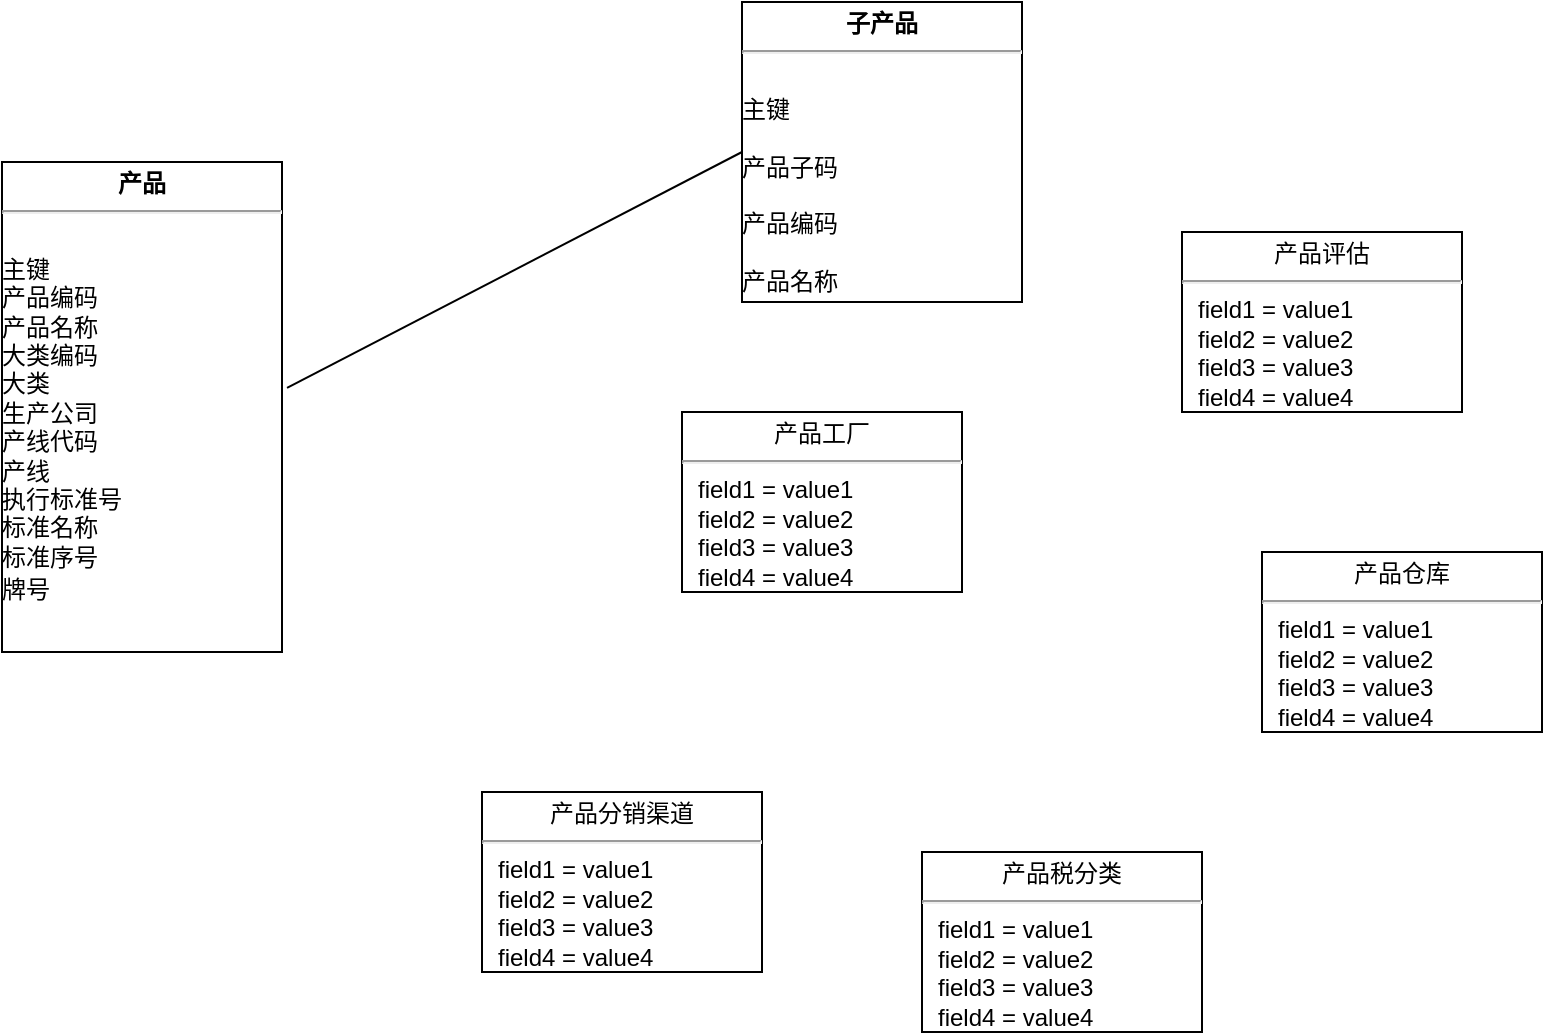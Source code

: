 <mxfile version="13.9.2" type="github">
  <diagram name="Page-1" id="a7904f86-f2b4-8e86-fa97-74104820619b">
    <mxGraphModel dx="1185" dy="662" grid="1" gridSize="10" guides="1" tooltips="1" connect="1" arrows="1" fold="1" page="1" pageScale="1" pageWidth="1100" pageHeight="850" background="#ffffff" math="0" shadow="0">
      <root>
        <mxCell id="0" />
        <mxCell id="1" parent="0" />
        <mxCell id="24794b860abc3c2d-1" value="&lt;p style=&quot;margin: 4px 0px 0px ; text-align: center&quot;&gt;&lt;b&gt;产品&lt;/b&gt;&lt;/p&gt;&lt;hr&gt;&lt;br&gt;&lt;table border=&quot;0&quot; cellpadding=&quot;0&quot; cellspacing=&quot;0&quot; width=&quot;206&quot; style=&quot;border-collapse: collapse ; width: 155pt&quot;&gt;&lt;tbody&gt;&lt;tr style=&quot;height: 14.25pt&quot;&gt;  &lt;td height=&quot;19&quot; class=&quot;xl65&quot; width=&quot;206&quot; style=&quot;height: 14.25pt ; width: 155pt&quot;&gt;主键&lt;br&gt;&lt;table border=&quot;0&quot; cellpadding=&quot;0&quot; cellspacing=&quot;0&quot; width=&quot;206&quot; style=&quot;border-collapse: collapse ; width: 155pt&quot;&gt;&lt;tbody&gt;&lt;tr style=&quot;height: 14.25pt&quot;&gt;  &lt;td height=&quot;19&quot; class=&quot;xl65&quot; width=&quot;206&quot; style=&quot;height: 14.25pt ; width: 155pt&quot;&gt;产品编码&lt;br&gt;&lt;table border=&quot;0&quot; cellpadding=&quot;0&quot; cellspacing=&quot;0&quot; width=&quot;206&quot; style=&quot;border-collapse: collapse ; width: 155pt&quot;&gt;&lt;tbody&gt;&lt;tr style=&quot;height: 14.25pt&quot;&gt;  &lt;td height=&quot;19&quot; class=&quot;xl65&quot; width=&quot;206&quot; style=&quot;height: 14.25pt ; width: 155pt&quot;&gt;产品名称&lt;br&gt;&lt;table border=&quot;0&quot; cellpadding=&quot;0&quot; cellspacing=&quot;0&quot; width=&quot;206&quot; style=&quot;border-collapse: collapse ; width: 155pt&quot;&gt;&lt;tbody&gt;&lt;tr style=&quot;height: 14.25pt&quot;&gt;  &lt;td height=&quot;19&quot; class=&quot;xl65&quot; width=&quot;206&quot; style=&quot;height: 14.25pt ; width: 155pt&quot;&gt;大类编码&lt;br&gt;&lt;table border=&quot;0&quot; cellpadding=&quot;0&quot; cellspacing=&quot;0&quot; width=&quot;206&quot; style=&quot;border-collapse: collapse ; width: 155pt&quot;&gt;&lt;tbody&gt;&lt;tr style=&quot;height: 14.25pt&quot;&gt;  &lt;td height=&quot;19&quot; class=&quot;xl65&quot; width=&quot;206&quot; style=&quot;height: 14.25pt ; width: 155pt&quot;&gt;大类&lt;br&gt;&lt;table border=&quot;0&quot; cellpadding=&quot;0&quot; cellspacing=&quot;0&quot; width=&quot;206&quot; style=&quot;border-collapse: collapse ; width: 155pt&quot;&gt;&lt;tbody&gt;&lt;tr style=&quot;height: 14.25pt&quot;&gt;  &lt;td height=&quot;19&quot; class=&quot;xl65&quot; width=&quot;206&quot; style=&quot;height: 14.25pt ; width: 155pt&quot;&gt;生产公司&lt;br&gt;&lt;table border=&quot;0&quot; cellpadding=&quot;0&quot; cellspacing=&quot;0&quot; width=&quot;206&quot; style=&quot;border-collapse: collapse ; width: 155pt&quot;&gt;&lt;tbody&gt;&lt;tr style=&quot;height: 14.25pt&quot;&gt;  &lt;td height=&quot;19&quot; class=&quot;xl65&quot; width=&quot;206&quot; style=&quot;height: 14.25pt ; width: 155pt&quot;&gt;产线代码&lt;br&gt;&lt;table border=&quot;0&quot; cellpadding=&quot;0&quot; cellspacing=&quot;0&quot; width=&quot;206&quot; style=&quot;border-collapse: collapse ; width: 155pt&quot;&gt;&lt;tbody&gt;&lt;tr style=&quot;height: 14.25pt&quot;&gt;  &lt;td height=&quot;19&quot; class=&quot;xl65&quot; width=&quot;206&quot; style=&quot;height: 14.25pt ; width: 155pt&quot;&gt;产线&lt;br&gt;&lt;table border=&quot;0&quot; cellpadding=&quot;0&quot; cellspacing=&quot;0&quot; width=&quot;206&quot; style=&quot;border-collapse: collapse ; width: 155pt&quot;&gt;&lt;tbody&gt;&lt;tr style=&quot;height: 14.25pt&quot;&gt;  &lt;td height=&quot;19&quot; class=&quot;xl65&quot; width=&quot;206&quot; style=&quot;height: 14.25pt ; width: 155pt&quot;&gt;执行标准号&lt;br&gt;&lt;table border=&quot;0&quot; cellpadding=&quot;0&quot; cellspacing=&quot;0&quot; width=&quot;206&quot; style=&quot;border-collapse: collapse ; width: 155pt&quot;&gt;&lt;tbody&gt;&lt;tr style=&quot;height: 14.25pt&quot;&gt;  &lt;td height=&quot;19&quot; class=&quot;xl65&quot; width=&quot;206&quot; style=&quot;height: 14.25pt ; width: 155pt&quot;&gt;标准名称&lt;br&gt;&lt;table border=&quot;0&quot; cellpadding=&quot;0&quot; cellspacing=&quot;0&quot; width=&quot;206&quot; style=&quot;border-collapse: collapse ; width: 155pt&quot;&gt;&lt;tbody&gt;&lt;tr style=&quot;height: 14.25pt&quot;&gt;  &lt;td height=&quot;19&quot; class=&quot;xl65&quot; width=&quot;206&quot; style=&quot;height: 14.25pt ; width: 155pt&quot;&gt;标准序号&lt;br&gt;&lt;table border=&quot;0&quot; cellpadding=&quot;0&quot; cellspacing=&quot;0&quot; width=&quot;206&quot; style=&quot;border-collapse: collapse ; width: 155pt&quot;&gt;&lt;tbody&gt;&lt;tr style=&quot;height: 14.25pt&quot;&gt;  &lt;td height=&quot;19&quot; class=&quot;xl65&quot; width=&quot;206&quot; style=&quot;height: 14.25pt ; width: 155pt&quot;&gt;牌号&lt;/td&gt;&lt;/tr&gt;&lt;/tbody&gt;&lt;/table&gt;&lt;/td&gt;&lt;/tr&gt;&lt;/tbody&gt;&lt;/table&gt;&lt;/td&gt;&lt;/tr&gt;&lt;/tbody&gt;&lt;/table&gt;&lt;/td&gt;&lt;/tr&gt;&lt;/tbody&gt;&lt;/table&gt;&lt;/td&gt;&lt;/tr&gt;&lt;/tbody&gt;&lt;/table&gt;&lt;/td&gt;&lt;/tr&gt;&lt;/tbody&gt;&lt;/table&gt;&lt;/td&gt;&lt;/tr&gt;&lt;/tbody&gt;&lt;/table&gt;&lt;/td&gt;&lt;/tr&gt;&lt;/tbody&gt;&lt;/table&gt;&lt;/td&gt;&lt;/tr&gt;&lt;/tbody&gt;&lt;/table&gt;&lt;/td&gt;&lt;/tr&gt;&lt;/tbody&gt;&lt;/table&gt;&lt;/td&gt;&lt;/tr&gt;&lt;/tbody&gt;&lt;/table&gt;&lt;/td&gt;&lt;/tr&gt;&lt;/tbody&gt;&lt;/table&gt;" style="verticalAlign=top;align=left;overflow=fill;fontSize=12;fontFamily=Helvetica;html=1;rounded=0;shadow=0;comic=0;labelBackgroundColor=none;strokeWidth=1" parent="1" vertex="1">
          <mxGeometry x="40" y="205" width="140" height="245" as="geometry" />
        </mxCell>
        <mxCell id="24794b860abc3c2d-19" value="&lt;p style=&quot;margin: 4px 0px 0px ; text-align: center&quot;&gt;&lt;b&gt;子产品&lt;/b&gt;&lt;/p&gt;&lt;hr&gt;&lt;br&gt;&lt;table border=&quot;0&quot; cellpadding=&quot;0&quot; cellspacing=&quot;0&quot; width=&quot;210&quot; style=&quot;border-collapse: collapse ; width: 158pt&quot;&gt;&lt;tbody&gt;&lt;tr style=&quot;height: 14.25pt&quot;&gt;  &lt;td height=&quot;19&quot; class=&quot;xl65&quot; width=&quot;210&quot; style=&quot;height: 14.25pt ; width: 158pt&quot;&gt;主键&lt;br&gt;&lt;br&gt;&lt;table border=&quot;0&quot; cellpadding=&quot;0&quot; cellspacing=&quot;0&quot; width=&quot;210&quot; style=&quot;border-collapse: collapse ; width: 158pt&quot;&gt;&lt;tbody&gt;&lt;tr style=&quot;height: 14.25pt&quot;&gt;  &lt;td height=&quot;19&quot; class=&quot;xl65&quot; width=&quot;210&quot; style=&quot;height: 14.25pt ; width: 158pt&quot;&gt;产品子码&lt;br&gt;&lt;br&gt;&lt;table border=&quot;0&quot; cellpadding=&quot;0&quot; cellspacing=&quot;0&quot; width=&quot;210&quot; style=&quot;border-collapse: collapse ; width: 158pt&quot;&gt;&lt;tbody&gt;&lt;tr style=&quot;height: 14.25pt&quot;&gt;  &lt;td height=&quot;19&quot; class=&quot;xl65&quot; width=&quot;210&quot; style=&quot;height: 14.25pt ; width: 158pt&quot;&gt;产品编码&lt;br&gt;&lt;table border=&quot;0&quot; cellpadding=&quot;0&quot; cellspacing=&quot;0&quot; width=&quot;210&quot; style=&quot;border-collapse: collapse ; width: 158pt&quot;&gt;&lt;tbody&gt;&lt;tr style=&quot;height: 14.25pt&quot;&gt;&lt;br/&gt;  &lt;td height=&quot;19&quot; class=&quot;xl65&quot; width=&quot;210&quot; style=&quot;height: 14.25pt ; width: 158pt&quot;&gt;产品名称&lt;br&gt;&lt;table border=&quot;0&quot; cellpadding=&quot;0&quot; cellspacing=&quot;0&quot; width=&quot;210&quot; style=&quot;border-collapse: collapse ; width: 158pt&quot;&gt;&lt;tbody&gt;&lt;tr style=&quot;height: 14.25pt&quot;&gt;&lt;br/&gt;  &lt;td height=&quot;19&quot; class=&quot;xl65&quot; width=&quot;210&quot; style=&quot;height: 14.25pt ; width: 158pt&quot;&gt;大类编码&lt;br&gt;&lt;table border=&quot;0&quot; cellpadding=&quot;0&quot; cellspacing=&quot;0&quot; width=&quot;210&quot; style=&quot;border-collapse: collapse ; width: 158pt&quot;&gt;&lt;tbody&gt;&lt;tr style=&quot;height: 14.25pt&quot;&gt;&lt;br/&gt;  &lt;td height=&quot;19&quot; class=&quot;xl65&quot; width=&quot;210&quot; style=&quot;height: 14.25pt ; width: 158pt&quot;&gt;大类&lt;/td&gt;&lt;/tr&gt;&lt;/tbody&gt;&lt;/table&gt;&lt;/td&gt;&lt;/tr&gt;&lt;/tbody&gt;&lt;/table&gt;&lt;/td&gt;&lt;/tr&gt;&lt;/tbody&gt;&lt;/table&gt;&lt;/td&gt;&lt;/tr&gt;&lt;/tbody&gt;&lt;/table&gt;&lt;/td&gt;&lt;/tr&gt;&lt;/tbody&gt;&lt;/table&gt;&lt;/td&gt;&lt;/tr&gt;&lt;/tbody&gt;&lt;/table&gt;" style="verticalAlign=top;align=left;overflow=fill;fontSize=12;fontFamily=Helvetica;html=1;rounded=0;shadow=0;comic=0;labelBackgroundColor=none;strokeWidth=1" parent="1" vertex="1">
          <mxGeometry x="410" y="125" width="140" height="150" as="geometry" />
        </mxCell>
        <mxCell id="24794b860abc3c2d-20" value="&lt;p style=&quot;margin: 4px 0px 0px ; text-align: center&quot;&gt;产品工厂&lt;/p&gt;&lt;hr&gt;&lt;p style=&quot;margin: 0px ; margin-left: 8px&quot;&gt;field1 = value1&lt;br&gt;field2 = value2&lt;br&gt;field3 = value3&lt;/p&gt;&lt;p style=&quot;margin: 0px ; margin-left: 8px&quot;&gt;field4 = value4&lt;/p&gt;" style="verticalAlign=top;align=left;overflow=fill;fontSize=12;fontFamily=Helvetica;html=1;rounded=0;shadow=0;comic=0;labelBackgroundColor=none;strokeWidth=1" parent="1" vertex="1">
          <mxGeometry x="380" y="330" width="140" height="90" as="geometry" />
        </mxCell>
        <mxCell id="fR69wJohgGnZ8EREvLgE-2" value="&lt;p style=&quot;margin: 4px 0px 0px ; text-align: center&quot;&gt;产品仓库&lt;/p&gt;&lt;hr&gt;&lt;p style=&quot;margin: 0px ; margin-left: 8px&quot;&gt;field1 = value1&lt;br&gt;field2 = value2&lt;br&gt;field3 = value3&lt;/p&gt;&lt;p style=&quot;margin: 0px ; margin-left: 8px&quot;&gt;field4 = value4&lt;/p&gt;" style="verticalAlign=top;align=left;overflow=fill;fontSize=12;fontFamily=Helvetica;html=1;rounded=0;shadow=0;comic=0;labelBackgroundColor=none;strokeWidth=1" vertex="1" parent="1">
          <mxGeometry x="670" y="400" width="140" height="90" as="geometry" />
        </mxCell>
        <mxCell id="fR69wJohgGnZ8EREvLgE-3" value="&lt;p style=&quot;margin: 4px 0px 0px ; text-align: center&quot;&gt;产品评估&lt;/p&gt;&lt;hr&gt;&lt;p style=&quot;margin: 0px ; margin-left: 8px&quot;&gt;field1 = value1&lt;br&gt;field2 = value2&lt;br&gt;field3 = value3&lt;/p&gt;&lt;p style=&quot;margin: 0px ; margin-left: 8px&quot;&gt;field4 = value4&lt;/p&gt;" style="verticalAlign=top;align=left;overflow=fill;fontSize=12;fontFamily=Helvetica;html=1;rounded=0;shadow=0;comic=0;labelBackgroundColor=none;strokeWidth=1" vertex="1" parent="1">
          <mxGeometry x="630" y="240" width="140" height="90" as="geometry" />
        </mxCell>
        <mxCell id="fR69wJohgGnZ8EREvLgE-4" value="&lt;p style=&quot;margin: 4px 0px 0px ; text-align: center&quot;&gt;产品分销渠道&lt;/p&gt;&lt;hr&gt;&lt;p style=&quot;margin: 0px ; margin-left: 8px&quot;&gt;field1 = value1&lt;br&gt;field2 = value2&lt;br&gt;field3 = value3&lt;/p&gt;&lt;p style=&quot;margin: 0px ; margin-left: 8px&quot;&gt;field4 = value4&lt;/p&gt;" style="verticalAlign=top;align=left;overflow=fill;fontSize=12;fontFamily=Helvetica;html=1;rounded=0;shadow=0;comic=0;labelBackgroundColor=none;strokeWidth=1" vertex="1" parent="1">
          <mxGeometry x="280" y="520" width="140" height="90" as="geometry" />
        </mxCell>
        <mxCell id="fR69wJohgGnZ8EREvLgE-5" value="&lt;p style=&quot;margin: 4px 0px 0px ; text-align: center&quot;&gt;产品税分类&lt;/p&gt;&lt;hr&gt;&lt;p style=&quot;margin: 0px ; margin-left: 8px&quot;&gt;field1 = value1&lt;br&gt;field2 = value2&lt;br&gt;field3 = value3&lt;/p&gt;&lt;p style=&quot;margin: 0px ; margin-left: 8px&quot;&gt;field4 = value4&lt;/p&gt;" style="verticalAlign=top;align=left;overflow=fill;fontSize=12;fontFamily=Helvetica;html=1;rounded=0;shadow=0;comic=0;labelBackgroundColor=none;strokeWidth=1" vertex="1" parent="1">
          <mxGeometry x="500" y="550" width="140" height="90" as="geometry" />
        </mxCell>
        <mxCell id="fR69wJohgGnZ8EREvLgE-6" value="" style="endArrow=none;html=1;exitX=1.018;exitY=0.461;exitDx=0;exitDy=0;exitPerimeter=0;entryX=0;entryY=0.5;entryDx=0;entryDy=0;" edge="1" parent="1" source="24794b860abc3c2d-1" target="24794b860abc3c2d-19">
          <mxGeometry width="50" height="50" relative="1" as="geometry">
            <mxPoint x="270" y="300" as="sourcePoint" />
            <mxPoint x="320" y="250" as="targetPoint" />
          </mxGeometry>
        </mxCell>
      </root>
    </mxGraphModel>
  </diagram>
</mxfile>
